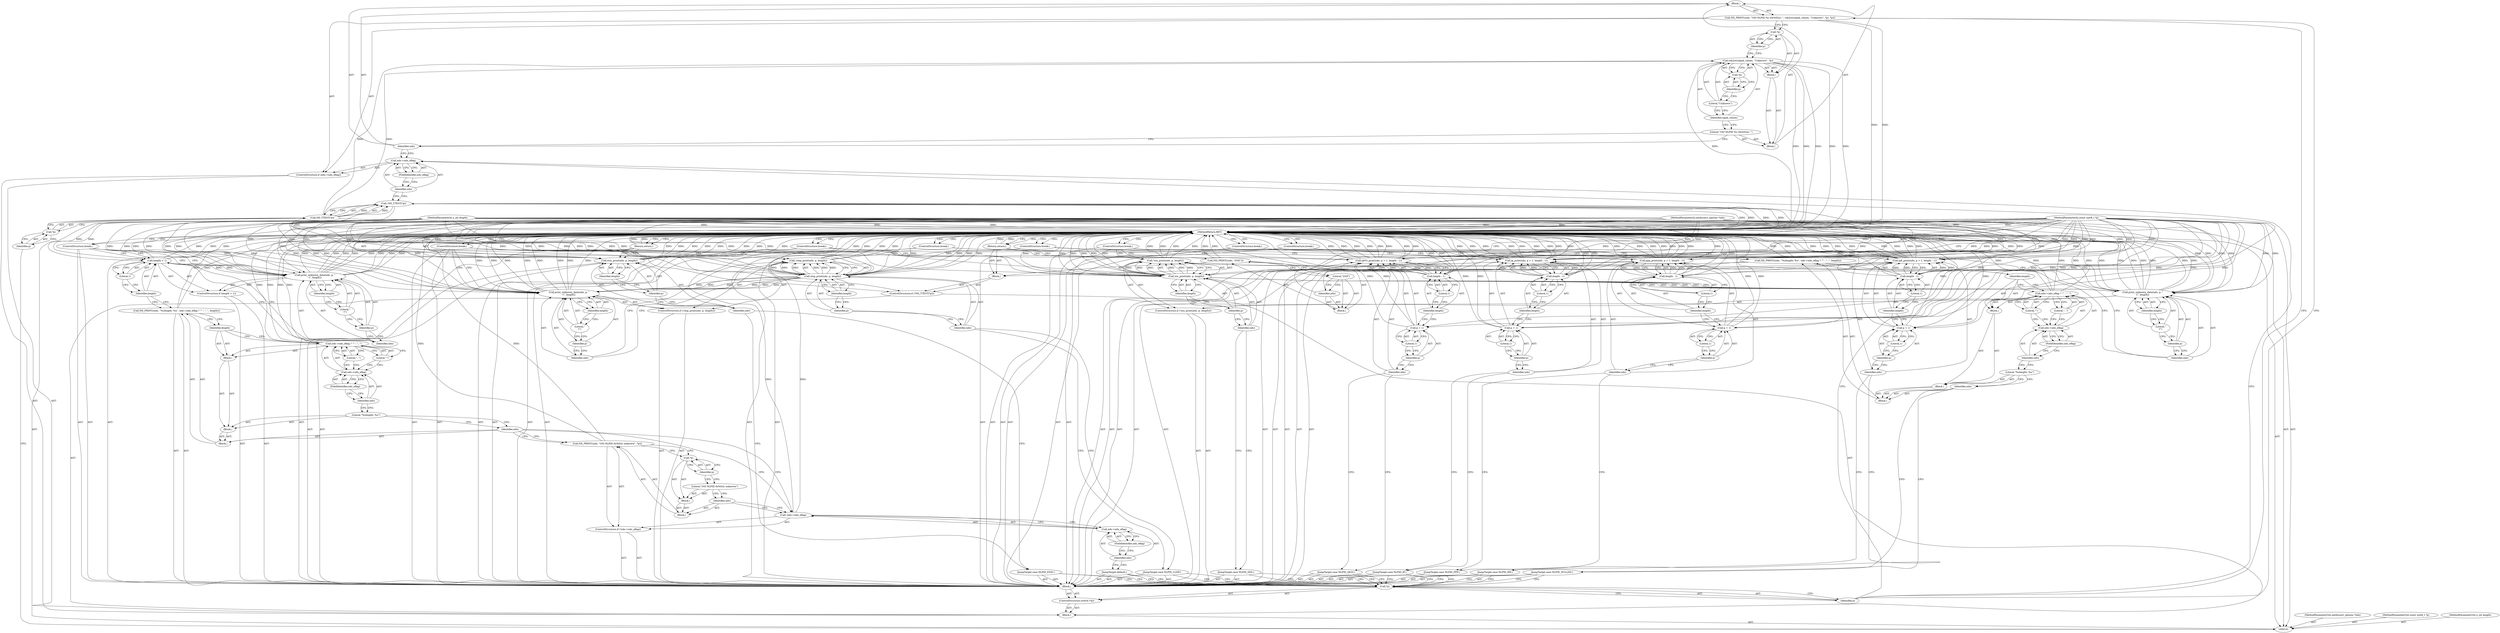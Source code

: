 digraph "0_tcpdump_1dcd10aceabbc03bf571ea32b892c522cbe923de_4" {
"1000122" [label="(Block,)"];
"1000123" [label="(Identifier,ndo)"];
"1000124" [label="(Block,)"];
"1000125" [label="(Literal,\"OSI NLPID %s (0x%02x): \")"];
"1000121" [label="(Call,ND_PRINT((ndo, \"OSI NLPID %s (0x%02x): \", tok2str(nlpid_values, \"Unknown\", *p), *p)))"];
"1000126" [label="(Block,)"];
"1000127" [label="(Call,tok2str(nlpid_values, \"Unknown\", *p))"];
"1000128" [label="(Identifier,nlpid_values)"];
"1000129" [label="(Literal,\"Unknown\")"];
"1000130" [label="(Call,*p)"];
"1000131" [label="(Identifier,p)"];
"1000132" [label="(Call,*p)"];
"1000133" [label="(Identifier,p)"];
"1000134" [label="(ControlStructure,switch (*p))"];
"1000136" [label="(Identifier,p)"];
"1000137" [label="(Block,)"];
"1000135" [label="(Call,*p)"];
"1000138" [label="(JumpTarget,case NLPID_CLNP:)"];
"1000142" [label="(Identifier,ndo)"];
"1000143" [label="(Identifier,p)"];
"1000144" [label="(Identifier,length)"];
"1000139" [label="(ControlStructure,if (!clnp_print(ndo, p, length)))"];
"1000140" [label="(Call,!clnp_print(ndo, p, length))"];
"1000141" [label="(Call,clnp_print(ndo, p, length))"];
"1000146" [label="(Identifier,ndo)"];
"1000147" [label="(Identifier,p)"];
"1000145" [label="(Call,print_unknown_data(ndo, p, \"\n\t\", length))"];
"1000148" [label="(Literal,\"\n\t\")"];
"1000149" [label="(Identifier,length)"];
"1000150" [label="(ControlStructure,break;)"];
"1000151" [label="(JumpTarget,case NLPID_ESIS:)"];
"1000261" [label="(MethodReturn,RET)"];
"1000102" [label="(MethodParameterIn,netdissect_options *ndo)"];
"1000367" [label="(MethodParameterOut,netdissect_options *ndo)"];
"1000103" [label="(MethodParameterIn,const uint8_t *p)"];
"1000368" [label="(MethodParameterOut,const uint8_t *p)"];
"1000104" [label="(MethodParameterIn,u_int length)"];
"1000369" [label="(MethodParameterOut,u_int length)"];
"1000153" [label="(Identifier,ndo)"];
"1000154" [label="(Identifier,p)"];
"1000152" [label="(Call,esis_print(ndo, p, length))"];
"1000155" [label="(Identifier,length)"];
"1000156" [label="(Return,return;)"];
"1000157" [label="(JumpTarget,case NLPID_ISIS:)"];
"1000161" [label="(Identifier,ndo)"];
"1000162" [label="(Identifier,p)"];
"1000163" [label="(Identifier,length)"];
"1000158" [label="(ControlStructure,if (!isis_print(ndo, p, length)))"];
"1000159" [label="(Call,!isis_print(ndo, p, length))"];
"1000160" [label="(Call,isis_print(ndo, p, length))"];
"1000165" [label="(Identifier,ndo)"];
"1000166" [label="(Identifier,p)"];
"1000164" [label="(Call,print_unknown_data(ndo, p, \"\n\t\", length))"];
"1000167" [label="(Literal,\"\n\t\")"];
"1000168" [label="(Identifier,length)"];
"1000169" [label="(ControlStructure,break;)"];
"1000170" [label="(JumpTarget,case NLPID_NULLNS:)"];
"1000172" [label="(Block,)"];
"1000173" [label="(Identifier,ndo)"];
"1000174" [label="(Block,)"];
"1000175" [label="(Literal,\"%slength: %u\")"];
"1000171" [label="(Call,ND_PRINT((ndo, \"%slength: %u\", ndo->ndo_eflag ? \"\" : \", \", length)))"];
"1000176" [label="(Block,)"];
"1000177" [label="(Call,ndo->ndo_eflag ? \"\" : \", \")"];
"1000178" [label="(Call,ndo->ndo_eflag)"];
"1000179" [label="(Identifier,ndo)"];
"1000180" [label="(FieldIdentifier,ndo_eflag)"];
"1000181" [label="(Literal,\"\")"];
"1000182" [label="(Literal,\", \")"];
"1000183" [label="(Identifier,length)"];
"1000105" [label="(Block,)"];
"1000184" [label="(ControlStructure,break;)"];
"1000185" [label="(JumpTarget,case NLPID_Q933:)"];
"1000187" [label="(Identifier,ndo)"];
"1000188" [label="(Call,p + 1)"];
"1000189" [label="(Identifier,p)"];
"1000186" [label="(Call,q933_print(ndo, p + 1, length - 1))"];
"1000190" [label="(Literal,1)"];
"1000191" [label="(Call,length - 1)"];
"1000192" [label="(Identifier,length)"];
"1000193" [label="(Literal,1)"];
"1000194" [label="(ControlStructure,break;)"];
"1000195" [label="(JumpTarget,case NLPID_IP:)"];
"1000197" [label="(Identifier,ndo)"];
"1000198" [label="(Call,p + 1)"];
"1000199" [label="(Identifier,p)"];
"1000196" [label="(Call,ip_print(ndo, p + 1, length - 1))"];
"1000200" [label="(Literal,1)"];
"1000201" [label="(Call,length - 1)"];
"1000202" [label="(Identifier,length)"];
"1000203" [label="(Literal,1)"];
"1000204" [label="(ControlStructure,break;)"];
"1000106" [label="(ControlStructure,if (!ND_TTEST(*p)))"];
"1000109" [label="(Call,*p)"];
"1000110" [label="(Identifier,p)"];
"1000111" [label="(Block,)"];
"1000107" [label="(Call,!ND_TTEST(*p))"];
"1000108" [label="(Call,ND_TTEST(*p))"];
"1000205" [label="(JumpTarget,case NLPID_IP6:)"];
"1000207" [label="(Identifier,ndo)"];
"1000208" [label="(Call,p + 1)"];
"1000209" [label="(Identifier,p)"];
"1000206" [label="(Call,ip6_print(ndo, p + 1, length - 1))"];
"1000210" [label="(Literal,1)"];
"1000211" [label="(Call,length - 1)"];
"1000212" [label="(Identifier,length)"];
"1000213" [label="(Literal,1)"];
"1000214" [label="(ControlStructure,break;)"];
"1000215" [label="(JumpTarget,case NLPID_PPP:)"];
"1000217" [label="(Identifier,ndo)"];
"1000218" [label="(Call,p + 1)"];
"1000219" [label="(Identifier,p)"];
"1000216" [label="(Call,ppp_print(ndo, p + 1, length - 1))"];
"1000220" [label="(Literal,1)"];
"1000221" [label="(Call,length - 1)"];
"1000222" [label="(Identifier,length)"];
"1000223" [label="(Literal,1)"];
"1000224" [label="(ControlStructure,break;)"];
"1000225" [label="(JumpTarget,default:)"];
"1000230" [label="(FieldIdentifier,ndo_eflag)"];
"1000226" [label="(ControlStructure,if (!ndo->ndo_eflag))"];
"1000227" [label="(Call,!ndo->ndo_eflag)"];
"1000228" [label="(Call,ndo->ndo_eflag)"];
"1000229" [label="(Identifier,ndo)"];
"1000113" [label="(Block,)"];
"1000114" [label="(Identifier,ndo)"];
"1000115" [label="(Literal,\"|OSI\")"];
"1000112" [label="(Call,ND_PRINT((ndo, \"|OSI\")))"];
"1000232" [label="(Block,)"];
"1000233" [label="(Identifier,ndo)"];
"1000234" [label="(Block,)"];
"1000235" [label="(Literal,\"OSI NLPID 0x%02x unknown\")"];
"1000231" [label="(Call,ND_PRINT((ndo, \"OSI NLPID 0x%02x unknown\", *p)))"];
"1000236" [label="(Call,*p)"];
"1000237" [label="(Identifier,p)"];
"1000239" [label="(Block,)"];
"1000240" [label="(Identifier,ndo)"];
"1000241" [label="(Block,)"];
"1000242" [label="(Literal,\"%slength: %u\")"];
"1000238" [label="(Call,ND_PRINT((ndo, \"%slength: %u\", ndo->ndo_eflag ? \"\" : \", \", length)))"];
"1000243" [label="(Block,)"];
"1000244" [label="(Call,ndo->ndo_eflag ? \"\" : \", \")"];
"1000245" [label="(Call,ndo->ndo_eflag)"];
"1000246" [label="(Identifier,ndo)"];
"1000247" [label="(FieldIdentifier,ndo_eflag)"];
"1000248" [label="(Literal,\"\")"];
"1000249" [label="(Literal,\", \")"];
"1000250" [label="(Identifier,length)"];
"1000254" [label="(Literal,1)"];
"1000251" [label="(ControlStructure,if (length > 1))"];
"1000252" [label="(Call,length > 1)"];
"1000253" [label="(Identifier,length)"];
"1000256" [label="(Identifier,ndo)"];
"1000257" [label="(Identifier,p)"];
"1000255" [label="(Call,print_unknown_data(ndo, p, \"\n\t\", length))"];
"1000258" [label="(Literal,\"\n\t\")"];
"1000259" [label="(Identifier,length)"];
"1000260" [label="(ControlStructure,break;)"];
"1000116" [label="(Return,return;)"];
"1000117" [label="(ControlStructure,if (ndo->ndo_eflag))"];
"1000120" [label="(FieldIdentifier,ndo_eflag)"];
"1000118" [label="(Call,ndo->ndo_eflag)"];
"1000119" [label="(Identifier,ndo)"];
"1000122" -> "1000121"  [label="AST: "];
"1000123" -> "1000122"  [label="AST: "];
"1000124" -> "1000122"  [label="AST: "];
"1000123" -> "1000122"  [label="AST: "];
"1000123" -> "1000118"  [label="CFG: "];
"1000125" -> "1000123"  [label="CFG: "];
"1000124" -> "1000122"  [label="AST: "];
"1000125" -> "1000124"  [label="AST: "];
"1000126" -> "1000124"  [label="AST: "];
"1000125" -> "1000124"  [label="AST: "];
"1000125" -> "1000123"  [label="CFG: "];
"1000128" -> "1000125"  [label="CFG: "];
"1000121" -> "1000117"  [label="AST: "];
"1000121" -> "1000132"  [label="CFG: "];
"1000122" -> "1000121"  [label="AST: "];
"1000136" -> "1000121"  [label="CFG: "];
"1000121" -> "1000261"  [label="DDG: "];
"1000126" -> "1000124"  [label="AST: "];
"1000127" -> "1000126"  [label="AST: "];
"1000132" -> "1000126"  [label="AST: "];
"1000127" -> "1000126"  [label="AST: "];
"1000127" -> "1000130"  [label="CFG: "];
"1000128" -> "1000127"  [label="AST: "];
"1000129" -> "1000127"  [label="AST: "];
"1000130" -> "1000127"  [label="AST: "];
"1000133" -> "1000127"  [label="CFG: "];
"1000127" -> "1000261"  [label="DDG: "];
"1000127" -> "1000261"  [label="DDG: "];
"1000127" -> "1000261"  [label="DDG: "];
"1000108" -> "1000127"  [label="DDG: "];
"1000128" -> "1000127"  [label="AST: "];
"1000128" -> "1000125"  [label="CFG: "];
"1000129" -> "1000128"  [label="CFG: "];
"1000129" -> "1000127"  [label="AST: "];
"1000129" -> "1000128"  [label="CFG: "];
"1000131" -> "1000129"  [label="CFG: "];
"1000130" -> "1000127"  [label="AST: "];
"1000130" -> "1000131"  [label="CFG: "];
"1000131" -> "1000130"  [label="AST: "];
"1000127" -> "1000130"  [label="CFG: "];
"1000131" -> "1000130"  [label="AST: "];
"1000131" -> "1000129"  [label="CFG: "];
"1000130" -> "1000131"  [label="CFG: "];
"1000132" -> "1000126"  [label="AST: "];
"1000132" -> "1000133"  [label="CFG: "];
"1000133" -> "1000132"  [label="AST: "];
"1000121" -> "1000132"  [label="CFG: "];
"1000133" -> "1000132"  [label="AST: "];
"1000133" -> "1000127"  [label="CFG: "];
"1000132" -> "1000133"  [label="CFG: "];
"1000134" -> "1000105"  [label="AST: "];
"1000135" -> "1000134"  [label="AST: "];
"1000137" -> "1000134"  [label="AST: "];
"1000136" -> "1000135"  [label="AST: "];
"1000136" -> "1000121"  [label="CFG: "];
"1000136" -> "1000118"  [label="CFG: "];
"1000135" -> "1000136"  [label="CFG: "];
"1000137" -> "1000134"  [label="AST: "];
"1000138" -> "1000137"  [label="AST: "];
"1000139" -> "1000137"  [label="AST: "];
"1000150" -> "1000137"  [label="AST: "];
"1000151" -> "1000137"  [label="AST: "];
"1000152" -> "1000137"  [label="AST: "];
"1000156" -> "1000137"  [label="AST: "];
"1000157" -> "1000137"  [label="AST: "];
"1000158" -> "1000137"  [label="AST: "];
"1000169" -> "1000137"  [label="AST: "];
"1000170" -> "1000137"  [label="AST: "];
"1000171" -> "1000137"  [label="AST: "];
"1000184" -> "1000137"  [label="AST: "];
"1000185" -> "1000137"  [label="AST: "];
"1000186" -> "1000137"  [label="AST: "];
"1000194" -> "1000137"  [label="AST: "];
"1000195" -> "1000137"  [label="AST: "];
"1000196" -> "1000137"  [label="AST: "];
"1000204" -> "1000137"  [label="AST: "];
"1000205" -> "1000137"  [label="AST: "];
"1000206" -> "1000137"  [label="AST: "];
"1000214" -> "1000137"  [label="AST: "];
"1000215" -> "1000137"  [label="AST: "];
"1000216" -> "1000137"  [label="AST: "];
"1000224" -> "1000137"  [label="AST: "];
"1000225" -> "1000137"  [label="AST: "];
"1000226" -> "1000137"  [label="AST: "];
"1000238" -> "1000137"  [label="AST: "];
"1000251" -> "1000137"  [label="AST: "];
"1000260" -> "1000137"  [label="AST: "];
"1000135" -> "1000134"  [label="AST: "];
"1000135" -> "1000136"  [label="CFG: "];
"1000136" -> "1000135"  [label="AST: "];
"1000138" -> "1000135"  [label="CFG: "];
"1000151" -> "1000135"  [label="CFG: "];
"1000157" -> "1000135"  [label="CFG: "];
"1000170" -> "1000135"  [label="CFG: "];
"1000185" -> "1000135"  [label="CFG: "];
"1000195" -> "1000135"  [label="CFG: "];
"1000205" -> "1000135"  [label="CFG: "];
"1000215" -> "1000135"  [label="CFG: "];
"1000225" -> "1000135"  [label="CFG: "];
"1000138" -> "1000137"  [label="AST: "];
"1000138" -> "1000135"  [label="CFG: "];
"1000142" -> "1000138"  [label="CFG: "];
"1000142" -> "1000141"  [label="AST: "];
"1000142" -> "1000138"  [label="CFG: "];
"1000143" -> "1000142"  [label="CFG: "];
"1000143" -> "1000141"  [label="AST: "];
"1000143" -> "1000142"  [label="CFG: "];
"1000144" -> "1000143"  [label="CFG: "];
"1000144" -> "1000141"  [label="AST: "];
"1000144" -> "1000143"  [label="CFG: "];
"1000141" -> "1000144"  [label="CFG: "];
"1000139" -> "1000137"  [label="AST: "];
"1000140" -> "1000139"  [label="AST: "];
"1000145" -> "1000139"  [label="AST: "];
"1000140" -> "1000139"  [label="AST: "];
"1000140" -> "1000141"  [label="CFG: "];
"1000141" -> "1000140"  [label="AST: "];
"1000146" -> "1000140"  [label="CFG: "];
"1000150" -> "1000140"  [label="CFG: "];
"1000140" -> "1000261"  [label="DDG: "];
"1000140" -> "1000261"  [label="DDG: "];
"1000141" -> "1000140"  [label="DDG: "];
"1000141" -> "1000140"  [label="DDG: "];
"1000141" -> "1000140"  [label="DDG: "];
"1000141" -> "1000140"  [label="AST: "];
"1000141" -> "1000144"  [label="CFG: "];
"1000142" -> "1000141"  [label="AST: "];
"1000143" -> "1000141"  [label="AST: "];
"1000144" -> "1000141"  [label="AST: "];
"1000140" -> "1000141"  [label="CFG: "];
"1000141" -> "1000261"  [label="DDG: "];
"1000141" -> "1000261"  [label="DDG: "];
"1000141" -> "1000261"  [label="DDG: "];
"1000141" -> "1000140"  [label="DDG: "];
"1000141" -> "1000140"  [label="DDG: "];
"1000141" -> "1000140"  [label="DDG: "];
"1000102" -> "1000141"  [label="DDG: "];
"1000103" -> "1000141"  [label="DDG: "];
"1000104" -> "1000141"  [label="DDG: "];
"1000141" -> "1000145"  [label="DDG: "];
"1000141" -> "1000145"  [label="DDG: "];
"1000141" -> "1000145"  [label="DDG: "];
"1000146" -> "1000145"  [label="AST: "];
"1000146" -> "1000140"  [label="CFG: "];
"1000147" -> "1000146"  [label="CFG: "];
"1000147" -> "1000145"  [label="AST: "];
"1000147" -> "1000146"  [label="CFG: "];
"1000148" -> "1000147"  [label="CFG: "];
"1000145" -> "1000139"  [label="AST: "];
"1000145" -> "1000149"  [label="CFG: "];
"1000146" -> "1000145"  [label="AST: "];
"1000147" -> "1000145"  [label="AST: "];
"1000148" -> "1000145"  [label="AST: "];
"1000149" -> "1000145"  [label="AST: "];
"1000150" -> "1000145"  [label="CFG: "];
"1000145" -> "1000261"  [label="DDG: "];
"1000145" -> "1000261"  [label="DDG: "];
"1000145" -> "1000261"  [label="DDG: "];
"1000145" -> "1000261"  [label="DDG: "];
"1000141" -> "1000145"  [label="DDG: "];
"1000141" -> "1000145"  [label="DDG: "];
"1000141" -> "1000145"  [label="DDG: "];
"1000102" -> "1000145"  [label="DDG: "];
"1000103" -> "1000145"  [label="DDG: "];
"1000104" -> "1000145"  [label="DDG: "];
"1000148" -> "1000145"  [label="AST: "];
"1000148" -> "1000147"  [label="CFG: "];
"1000149" -> "1000148"  [label="CFG: "];
"1000149" -> "1000145"  [label="AST: "];
"1000149" -> "1000148"  [label="CFG: "];
"1000145" -> "1000149"  [label="CFG: "];
"1000150" -> "1000137"  [label="AST: "];
"1000150" -> "1000145"  [label="CFG: "];
"1000150" -> "1000140"  [label="CFG: "];
"1000261" -> "1000150"  [label="CFG: "];
"1000151" -> "1000137"  [label="AST: "];
"1000151" -> "1000135"  [label="CFG: "];
"1000153" -> "1000151"  [label="CFG: "];
"1000261" -> "1000101"  [label="AST: "];
"1000261" -> "1000116"  [label="CFG: "];
"1000261" -> "1000156"  [label="CFG: "];
"1000261" -> "1000150"  [label="CFG: "];
"1000261" -> "1000169"  [label="CFG: "];
"1000261" -> "1000184"  [label="CFG: "];
"1000261" -> "1000194"  [label="CFG: "];
"1000261" -> "1000204"  [label="CFG: "];
"1000261" -> "1000214"  [label="CFG: "];
"1000261" -> "1000224"  [label="CFG: "];
"1000261" -> "1000260"  [label="CFG: "];
"1000116" -> "1000261"  [label="DDG: "];
"1000107" -> "1000261"  [label="DDG: "];
"1000107" -> "1000261"  [label="DDG: "];
"1000252" -> "1000261"  [label="DDG: "];
"1000252" -> "1000261"  [label="DDG: "];
"1000216" -> "1000261"  [label="DDG: "];
"1000216" -> "1000261"  [label="DDG: "];
"1000216" -> "1000261"  [label="DDG: "];
"1000216" -> "1000261"  [label="DDG: "];
"1000218" -> "1000261"  [label="DDG: "];
"1000231" -> "1000261"  [label="DDG: "];
"1000206" -> "1000261"  [label="DDG: "];
"1000206" -> "1000261"  [label="DDG: "];
"1000206" -> "1000261"  [label="DDG: "];
"1000206" -> "1000261"  [label="DDG: "];
"1000127" -> "1000261"  [label="DDG: "];
"1000127" -> "1000261"  [label="DDG: "];
"1000127" -> "1000261"  [label="DDG: "];
"1000108" -> "1000261"  [label="DDG: "];
"1000255" -> "1000261"  [label="DDG: "];
"1000255" -> "1000261"  [label="DDG: "];
"1000255" -> "1000261"  [label="DDG: "];
"1000255" -> "1000261"  [label="DDG: "];
"1000159" -> "1000261"  [label="DDG: "];
"1000159" -> "1000261"  [label="DDG: "];
"1000186" -> "1000261"  [label="DDG: "];
"1000186" -> "1000261"  [label="DDG: "];
"1000186" -> "1000261"  [label="DDG: "];
"1000186" -> "1000261"  [label="DDG: "];
"1000177" -> "1000261"  [label="DDG: "];
"1000177" -> "1000261"  [label="DDG: "];
"1000164" -> "1000261"  [label="DDG: "];
"1000164" -> "1000261"  [label="DDG: "];
"1000164" -> "1000261"  [label="DDG: "];
"1000164" -> "1000261"  [label="DDG: "];
"1000141" -> "1000261"  [label="DDG: "];
"1000141" -> "1000261"  [label="DDG: "];
"1000141" -> "1000261"  [label="DDG: "];
"1000196" -> "1000261"  [label="DDG: "];
"1000196" -> "1000261"  [label="DDG: "];
"1000196" -> "1000261"  [label="DDG: "];
"1000196" -> "1000261"  [label="DDG: "];
"1000227" -> "1000261"  [label="DDG: "];
"1000208" -> "1000261"  [label="DDG: "];
"1000104" -> "1000261"  [label="DDG: "];
"1000238" -> "1000261"  [label="DDG: "];
"1000188" -> "1000261"  [label="DDG: "];
"1000140" -> "1000261"  [label="DDG: "];
"1000140" -> "1000261"  [label="DDG: "];
"1000152" -> "1000261"  [label="DDG: "];
"1000152" -> "1000261"  [label="DDG: "];
"1000152" -> "1000261"  [label="DDG: "];
"1000152" -> "1000261"  [label="DDG: "];
"1000103" -> "1000261"  [label="DDG: "];
"1000121" -> "1000261"  [label="DDG: "];
"1000221" -> "1000261"  [label="DDG: "];
"1000145" -> "1000261"  [label="DDG: "];
"1000145" -> "1000261"  [label="DDG: "];
"1000145" -> "1000261"  [label="DDG: "];
"1000145" -> "1000261"  [label="DDG: "];
"1000102" -> "1000261"  [label="DDG: "];
"1000112" -> "1000261"  [label="DDG: "];
"1000211" -> "1000261"  [label="DDG: "];
"1000198" -> "1000261"  [label="DDG: "];
"1000171" -> "1000261"  [label="DDG: "];
"1000244" -> "1000261"  [label="DDG: "];
"1000244" -> "1000261"  [label="DDG: "];
"1000160" -> "1000261"  [label="DDG: "];
"1000160" -> "1000261"  [label="DDG: "];
"1000160" -> "1000261"  [label="DDG: "];
"1000191" -> "1000261"  [label="DDG: "];
"1000201" -> "1000261"  [label="DDG: "];
"1000156" -> "1000261"  [label="DDG: "];
"1000102" -> "1000101"  [label="AST: "];
"1000102" -> "1000261"  [label="DDG: "];
"1000102" -> "1000141"  [label="DDG: "];
"1000102" -> "1000145"  [label="DDG: "];
"1000102" -> "1000152"  [label="DDG: "];
"1000102" -> "1000160"  [label="DDG: "];
"1000102" -> "1000164"  [label="DDG: "];
"1000102" -> "1000186"  [label="DDG: "];
"1000102" -> "1000196"  [label="DDG: "];
"1000102" -> "1000206"  [label="DDG: "];
"1000102" -> "1000216"  [label="DDG: "];
"1000102" -> "1000255"  [label="DDG: "];
"1000367" -> "1000101"  [label="AST: "];
"1000103" -> "1000101"  [label="AST: "];
"1000103" -> "1000261"  [label="DDG: "];
"1000103" -> "1000141"  [label="DDG: "];
"1000103" -> "1000145"  [label="DDG: "];
"1000103" -> "1000152"  [label="DDG: "];
"1000103" -> "1000160"  [label="DDG: "];
"1000103" -> "1000164"  [label="DDG: "];
"1000103" -> "1000186"  [label="DDG: "];
"1000103" -> "1000188"  [label="DDG: "];
"1000103" -> "1000196"  [label="DDG: "];
"1000103" -> "1000198"  [label="DDG: "];
"1000103" -> "1000206"  [label="DDG: "];
"1000103" -> "1000208"  [label="DDG: "];
"1000103" -> "1000216"  [label="DDG: "];
"1000103" -> "1000218"  [label="DDG: "];
"1000103" -> "1000255"  [label="DDG: "];
"1000368" -> "1000101"  [label="AST: "];
"1000104" -> "1000101"  [label="AST: "];
"1000104" -> "1000261"  [label="DDG: "];
"1000104" -> "1000141"  [label="DDG: "];
"1000104" -> "1000145"  [label="DDG: "];
"1000104" -> "1000152"  [label="DDG: "];
"1000104" -> "1000160"  [label="DDG: "];
"1000104" -> "1000164"  [label="DDG: "];
"1000104" -> "1000191"  [label="DDG: "];
"1000104" -> "1000201"  [label="DDG: "];
"1000104" -> "1000211"  [label="DDG: "];
"1000104" -> "1000221"  [label="DDG: "];
"1000104" -> "1000252"  [label="DDG: "];
"1000104" -> "1000255"  [label="DDG: "];
"1000369" -> "1000101"  [label="AST: "];
"1000153" -> "1000152"  [label="AST: "];
"1000153" -> "1000151"  [label="CFG: "];
"1000154" -> "1000153"  [label="CFG: "];
"1000154" -> "1000152"  [label="AST: "];
"1000154" -> "1000153"  [label="CFG: "];
"1000155" -> "1000154"  [label="CFG: "];
"1000152" -> "1000137"  [label="AST: "];
"1000152" -> "1000155"  [label="CFG: "];
"1000153" -> "1000152"  [label="AST: "];
"1000154" -> "1000152"  [label="AST: "];
"1000155" -> "1000152"  [label="AST: "];
"1000156" -> "1000152"  [label="CFG: "];
"1000152" -> "1000261"  [label="DDG: "];
"1000152" -> "1000261"  [label="DDG: "];
"1000152" -> "1000261"  [label="DDG: "];
"1000152" -> "1000261"  [label="DDG: "];
"1000102" -> "1000152"  [label="DDG: "];
"1000103" -> "1000152"  [label="DDG: "];
"1000104" -> "1000152"  [label="DDG: "];
"1000155" -> "1000152"  [label="AST: "];
"1000155" -> "1000154"  [label="CFG: "];
"1000152" -> "1000155"  [label="CFG: "];
"1000156" -> "1000137"  [label="AST: "];
"1000156" -> "1000152"  [label="CFG: "];
"1000261" -> "1000156"  [label="CFG: "];
"1000156" -> "1000261"  [label="DDG: "];
"1000157" -> "1000137"  [label="AST: "];
"1000157" -> "1000135"  [label="CFG: "];
"1000161" -> "1000157"  [label="CFG: "];
"1000161" -> "1000160"  [label="AST: "];
"1000161" -> "1000157"  [label="CFG: "];
"1000162" -> "1000161"  [label="CFG: "];
"1000162" -> "1000160"  [label="AST: "];
"1000162" -> "1000161"  [label="CFG: "];
"1000163" -> "1000162"  [label="CFG: "];
"1000163" -> "1000160"  [label="AST: "];
"1000163" -> "1000162"  [label="CFG: "];
"1000160" -> "1000163"  [label="CFG: "];
"1000158" -> "1000137"  [label="AST: "];
"1000159" -> "1000158"  [label="AST: "];
"1000164" -> "1000158"  [label="AST: "];
"1000159" -> "1000158"  [label="AST: "];
"1000159" -> "1000160"  [label="CFG: "];
"1000160" -> "1000159"  [label="AST: "];
"1000165" -> "1000159"  [label="CFG: "];
"1000169" -> "1000159"  [label="CFG: "];
"1000159" -> "1000261"  [label="DDG: "];
"1000159" -> "1000261"  [label="DDG: "];
"1000160" -> "1000159"  [label="DDG: "];
"1000160" -> "1000159"  [label="DDG: "];
"1000160" -> "1000159"  [label="DDG: "];
"1000160" -> "1000159"  [label="AST: "];
"1000160" -> "1000163"  [label="CFG: "];
"1000161" -> "1000160"  [label="AST: "];
"1000162" -> "1000160"  [label="AST: "];
"1000163" -> "1000160"  [label="AST: "];
"1000159" -> "1000160"  [label="CFG: "];
"1000160" -> "1000261"  [label="DDG: "];
"1000160" -> "1000261"  [label="DDG: "];
"1000160" -> "1000261"  [label="DDG: "];
"1000160" -> "1000159"  [label="DDG: "];
"1000160" -> "1000159"  [label="DDG: "];
"1000160" -> "1000159"  [label="DDG: "];
"1000102" -> "1000160"  [label="DDG: "];
"1000103" -> "1000160"  [label="DDG: "];
"1000104" -> "1000160"  [label="DDG: "];
"1000160" -> "1000164"  [label="DDG: "];
"1000160" -> "1000164"  [label="DDG: "];
"1000160" -> "1000164"  [label="DDG: "];
"1000165" -> "1000164"  [label="AST: "];
"1000165" -> "1000159"  [label="CFG: "];
"1000166" -> "1000165"  [label="CFG: "];
"1000166" -> "1000164"  [label="AST: "];
"1000166" -> "1000165"  [label="CFG: "];
"1000167" -> "1000166"  [label="CFG: "];
"1000164" -> "1000158"  [label="AST: "];
"1000164" -> "1000168"  [label="CFG: "];
"1000165" -> "1000164"  [label="AST: "];
"1000166" -> "1000164"  [label="AST: "];
"1000167" -> "1000164"  [label="AST: "];
"1000168" -> "1000164"  [label="AST: "];
"1000169" -> "1000164"  [label="CFG: "];
"1000164" -> "1000261"  [label="DDG: "];
"1000164" -> "1000261"  [label="DDG: "];
"1000164" -> "1000261"  [label="DDG: "];
"1000164" -> "1000261"  [label="DDG: "];
"1000160" -> "1000164"  [label="DDG: "];
"1000160" -> "1000164"  [label="DDG: "];
"1000160" -> "1000164"  [label="DDG: "];
"1000102" -> "1000164"  [label="DDG: "];
"1000103" -> "1000164"  [label="DDG: "];
"1000104" -> "1000164"  [label="DDG: "];
"1000167" -> "1000164"  [label="AST: "];
"1000167" -> "1000166"  [label="CFG: "];
"1000168" -> "1000167"  [label="CFG: "];
"1000168" -> "1000164"  [label="AST: "];
"1000168" -> "1000167"  [label="CFG: "];
"1000164" -> "1000168"  [label="CFG: "];
"1000169" -> "1000137"  [label="AST: "];
"1000169" -> "1000164"  [label="CFG: "];
"1000169" -> "1000159"  [label="CFG: "];
"1000261" -> "1000169"  [label="CFG: "];
"1000170" -> "1000137"  [label="AST: "];
"1000170" -> "1000135"  [label="CFG: "];
"1000173" -> "1000170"  [label="CFG: "];
"1000172" -> "1000171"  [label="AST: "];
"1000173" -> "1000172"  [label="AST: "];
"1000174" -> "1000172"  [label="AST: "];
"1000173" -> "1000172"  [label="AST: "];
"1000173" -> "1000170"  [label="CFG: "];
"1000175" -> "1000173"  [label="CFG: "];
"1000174" -> "1000172"  [label="AST: "];
"1000175" -> "1000174"  [label="AST: "];
"1000176" -> "1000174"  [label="AST: "];
"1000175" -> "1000174"  [label="AST: "];
"1000175" -> "1000173"  [label="CFG: "];
"1000179" -> "1000175"  [label="CFG: "];
"1000171" -> "1000137"  [label="AST: "];
"1000171" -> "1000183"  [label="CFG: "];
"1000172" -> "1000171"  [label="AST: "];
"1000184" -> "1000171"  [label="CFG: "];
"1000171" -> "1000261"  [label="DDG: "];
"1000176" -> "1000174"  [label="AST: "];
"1000177" -> "1000176"  [label="AST: "];
"1000183" -> "1000176"  [label="AST: "];
"1000177" -> "1000176"  [label="AST: "];
"1000177" -> "1000181"  [label="CFG: "];
"1000177" -> "1000182"  [label="CFG: "];
"1000178" -> "1000177"  [label="AST: "];
"1000181" -> "1000177"  [label="AST: "];
"1000182" -> "1000177"  [label="AST: "];
"1000183" -> "1000177"  [label="CFG: "];
"1000177" -> "1000261"  [label="DDG: "];
"1000177" -> "1000261"  [label="DDG: "];
"1000178" -> "1000177"  [label="AST: "];
"1000178" -> "1000180"  [label="CFG: "];
"1000179" -> "1000178"  [label="AST: "];
"1000180" -> "1000178"  [label="AST: "];
"1000181" -> "1000178"  [label="CFG: "];
"1000182" -> "1000178"  [label="CFG: "];
"1000179" -> "1000178"  [label="AST: "];
"1000179" -> "1000175"  [label="CFG: "];
"1000180" -> "1000179"  [label="CFG: "];
"1000180" -> "1000178"  [label="AST: "];
"1000180" -> "1000179"  [label="CFG: "];
"1000178" -> "1000180"  [label="CFG: "];
"1000181" -> "1000177"  [label="AST: "];
"1000181" -> "1000178"  [label="CFG: "];
"1000177" -> "1000181"  [label="CFG: "];
"1000182" -> "1000177"  [label="AST: "];
"1000182" -> "1000178"  [label="CFG: "];
"1000177" -> "1000182"  [label="CFG: "];
"1000183" -> "1000176"  [label="AST: "];
"1000183" -> "1000177"  [label="CFG: "];
"1000171" -> "1000183"  [label="CFG: "];
"1000105" -> "1000101"  [label="AST: "];
"1000106" -> "1000105"  [label="AST: "];
"1000117" -> "1000105"  [label="AST: "];
"1000134" -> "1000105"  [label="AST: "];
"1000184" -> "1000137"  [label="AST: "];
"1000184" -> "1000171"  [label="CFG: "];
"1000261" -> "1000184"  [label="CFG: "];
"1000185" -> "1000137"  [label="AST: "];
"1000185" -> "1000135"  [label="CFG: "];
"1000187" -> "1000185"  [label="CFG: "];
"1000187" -> "1000186"  [label="AST: "];
"1000187" -> "1000185"  [label="CFG: "];
"1000189" -> "1000187"  [label="CFG: "];
"1000188" -> "1000186"  [label="AST: "];
"1000188" -> "1000190"  [label="CFG: "];
"1000189" -> "1000188"  [label="AST: "];
"1000190" -> "1000188"  [label="AST: "];
"1000192" -> "1000188"  [label="CFG: "];
"1000188" -> "1000261"  [label="DDG: "];
"1000103" -> "1000188"  [label="DDG: "];
"1000189" -> "1000188"  [label="AST: "];
"1000189" -> "1000187"  [label="CFG: "];
"1000190" -> "1000189"  [label="CFG: "];
"1000186" -> "1000137"  [label="AST: "];
"1000186" -> "1000191"  [label="CFG: "];
"1000187" -> "1000186"  [label="AST: "];
"1000188" -> "1000186"  [label="AST: "];
"1000191" -> "1000186"  [label="AST: "];
"1000194" -> "1000186"  [label="CFG: "];
"1000186" -> "1000261"  [label="DDG: "];
"1000186" -> "1000261"  [label="DDG: "];
"1000186" -> "1000261"  [label="DDG: "];
"1000186" -> "1000261"  [label="DDG: "];
"1000102" -> "1000186"  [label="DDG: "];
"1000103" -> "1000186"  [label="DDG: "];
"1000191" -> "1000186"  [label="DDG: "];
"1000191" -> "1000186"  [label="DDG: "];
"1000190" -> "1000188"  [label="AST: "];
"1000190" -> "1000189"  [label="CFG: "];
"1000188" -> "1000190"  [label="CFG: "];
"1000191" -> "1000186"  [label="AST: "];
"1000191" -> "1000193"  [label="CFG: "];
"1000192" -> "1000191"  [label="AST: "];
"1000193" -> "1000191"  [label="AST: "];
"1000186" -> "1000191"  [label="CFG: "];
"1000191" -> "1000261"  [label="DDG: "];
"1000191" -> "1000186"  [label="DDG: "];
"1000191" -> "1000186"  [label="DDG: "];
"1000104" -> "1000191"  [label="DDG: "];
"1000192" -> "1000191"  [label="AST: "];
"1000192" -> "1000188"  [label="CFG: "];
"1000193" -> "1000192"  [label="CFG: "];
"1000193" -> "1000191"  [label="AST: "];
"1000193" -> "1000192"  [label="CFG: "];
"1000191" -> "1000193"  [label="CFG: "];
"1000194" -> "1000137"  [label="AST: "];
"1000194" -> "1000186"  [label="CFG: "];
"1000261" -> "1000194"  [label="CFG: "];
"1000195" -> "1000137"  [label="AST: "];
"1000195" -> "1000135"  [label="CFG: "];
"1000197" -> "1000195"  [label="CFG: "];
"1000197" -> "1000196"  [label="AST: "];
"1000197" -> "1000195"  [label="CFG: "];
"1000199" -> "1000197"  [label="CFG: "];
"1000198" -> "1000196"  [label="AST: "];
"1000198" -> "1000200"  [label="CFG: "];
"1000199" -> "1000198"  [label="AST: "];
"1000200" -> "1000198"  [label="AST: "];
"1000202" -> "1000198"  [label="CFG: "];
"1000198" -> "1000261"  [label="DDG: "];
"1000103" -> "1000198"  [label="DDG: "];
"1000199" -> "1000198"  [label="AST: "];
"1000199" -> "1000197"  [label="CFG: "];
"1000200" -> "1000199"  [label="CFG: "];
"1000196" -> "1000137"  [label="AST: "];
"1000196" -> "1000201"  [label="CFG: "];
"1000197" -> "1000196"  [label="AST: "];
"1000198" -> "1000196"  [label="AST: "];
"1000201" -> "1000196"  [label="AST: "];
"1000204" -> "1000196"  [label="CFG: "];
"1000196" -> "1000261"  [label="DDG: "];
"1000196" -> "1000261"  [label="DDG: "];
"1000196" -> "1000261"  [label="DDG: "];
"1000196" -> "1000261"  [label="DDG: "];
"1000102" -> "1000196"  [label="DDG: "];
"1000103" -> "1000196"  [label="DDG: "];
"1000201" -> "1000196"  [label="DDG: "];
"1000201" -> "1000196"  [label="DDG: "];
"1000200" -> "1000198"  [label="AST: "];
"1000200" -> "1000199"  [label="CFG: "];
"1000198" -> "1000200"  [label="CFG: "];
"1000201" -> "1000196"  [label="AST: "];
"1000201" -> "1000203"  [label="CFG: "];
"1000202" -> "1000201"  [label="AST: "];
"1000203" -> "1000201"  [label="AST: "];
"1000196" -> "1000201"  [label="CFG: "];
"1000201" -> "1000261"  [label="DDG: "];
"1000201" -> "1000196"  [label="DDG: "];
"1000201" -> "1000196"  [label="DDG: "];
"1000104" -> "1000201"  [label="DDG: "];
"1000202" -> "1000201"  [label="AST: "];
"1000202" -> "1000198"  [label="CFG: "];
"1000203" -> "1000202"  [label="CFG: "];
"1000203" -> "1000201"  [label="AST: "];
"1000203" -> "1000202"  [label="CFG: "];
"1000201" -> "1000203"  [label="CFG: "];
"1000204" -> "1000137"  [label="AST: "];
"1000204" -> "1000196"  [label="CFG: "];
"1000261" -> "1000204"  [label="CFG: "];
"1000106" -> "1000105"  [label="AST: "];
"1000107" -> "1000106"  [label="AST: "];
"1000111" -> "1000106"  [label="AST: "];
"1000109" -> "1000108"  [label="AST: "];
"1000109" -> "1000110"  [label="CFG: "];
"1000110" -> "1000109"  [label="AST: "];
"1000108" -> "1000109"  [label="CFG: "];
"1000110" -> "1000109"  [label="AST: "];
"1000110" -> "1000101"  [label="CFG: "];
"1000109" -> "1000110"  [label="CFG: "];
"1000111" -> "1000106"  [label="AST: "];
"1000112" -> "1000111"  [label="AST: "];
"1000116" -> "1000111"  [label="AST: "];
"1000107" -> "1000106"  [label="AST: "];
"1000107" -> "1000108"  [label="CFG: "];
"1000108" -> "1000107"  [label="AST: "];
"1000114" -> "1000107"  [label="CFG: "];
"1000119" -> "1000107"  [label="CFG: "];
"1000107" -> "1000261"  [label="DDG: "];
"1000107" -> "1000261"  [label="DDG: "];
"1000108" -> "1000107"  [label="DDG: "];
"1000108" -> "1000107"  [label="AST: "];
"1000108" -> "1000109"  [label="CFG: "];
"1000109" -> "1000108"  [label="AST: "];
"1000107" -> "1000108"  [label="CFG: "];
"1000108" -> "1000261"  [label="DDG: "];
"1000108" -> "1000107"  [label="DDG: "];
"1000108" -> "1000127"  [label="DDG: "];
"1000205" -> "1000137"  [label="AST: "];
"1000205" -> "1000135"  [label="CFG: "];
"1000207" -> "1000205"  [label="CFG: "];
"1000207" -> "1000206"  [label="AST: "];
"1000207" -> "1000205"  [label="CFG: "];
"1000209" -> "1000207"  [label="CFG: "];
"1000208" -> "1000206"  [label="AST: "];
"1000208" -> "1000210"  [label="CFG: "];
"1000209" -> "1000208"  [label="AST: "];
"1000210" -> "1000208"  [label="AST: "];
"1000212" -> "1000208"  [label="CFG: "];
"1000208" -> "1000261"  [label="DDG: "];
"1000103" -> "1000208"  [label="DDG: "];
"1000209" -> "1000208"  [label="AST: "];
"1000209" -> "1000207"  [label="CFG: "];
"1000210" -> "1000209"  [label="CFG: "];
"1000206" -> "1000137"  [label="AST: "];
"1000206" -> "1000211"  [label="CFG: "];
"1000207" -> "1000206"  [label="AST: "];
"1000208" -> "1000206"  [label="AST: "];
"1000211" -> "1000206"  [label="AST: "];
"1000214" -> "1000206"  [label="CFG: "];
"1000206" -> "1000261"  [label="DDG: "];
"1000206" -> "1000261"  [label="DDG: "];
"1000206" -> "1000261"  [label="DDG: "];
"1000206" -> "1000261"  [label="DDG: "];
"1000102" -> "1000206"  [label="DDG: "];
"1000103" -> "1000206"  [label="DDG: "];
"1000211" -> "1000206"  [label="DDG: "];
"1000211" -> "1000206"  [label="DDG: "];
"1000210" -> "1000208"  [label="AST: "];
"1000210" -> "1000209"  [label="CFG: "];
"1000208" -> "1000210"  [label="CFG: "];
"1000211" -> "1000206"  [label="AST: "];
"1000211" -> "1000213"  [label="CFG: "];
"1000212" -> "1000211"  [label="AST: "];
"1000213" -> "1000211"  [label="AST: "];
"1000206" -> "1000211"  [label="CFG: "];
"1000211" -> "1000261"  [label="DDG: "];
"1000211" -> "1000206"  [label="DDG: "];
"1000211" -> "1000206"  [label="DDG: "];
"1000104" -> "1000211"  [label="DDG: "];
"1000212" -> "1000211"  [label="AST: "];
"1000212" -> "1000208"  [label="CFG: "];
"1000213" -> "1000212"  [label="CFG: "];
"1000213" -> "1000211"  [label="AST: "];
"1000213" -> "1000212"  [label="CFG: "];
"1000211" -> "1000213"  [label="CFG: "];
"1000214" -> "1000137"  [label="AST: "];
"1000214" -> "1000206"  [label="CFG: "];
"1000261" -> "1000214"  [label="CFG: "];
"1000215" -> "1000137"  [label="AST: "];
"1000215" -> "1000135"  [label="CFG: "];
"1000217" -> "1000215"  [label="CFG: "];
"1000217" -> "1000216"  [label="AST: "];
"1000217" -> "1000215"  [label="CFG: "];
"1000219" -> "1000217"  [label="CFG: "];
"1000218" -> "1000216"  [label="AST: "];
"1000218" -> "1000220"  [label="CFG: "];
"1000219" -> "1000218"  [label="AST: "];
"1000220" -> "1000218"  [label="AST: "];
"1000222" -> "1000218"  [label="CFG: "];
"1000218" -> "1000261"  [label="DDG: "];
"1000103" -> "1000218"  [label="DDG: "];
"1000219" -> "1000218"  [label="AST: "];
"1000219" -> "1000217"  [label="CFG: "];
"1000220" -> "1000219"  [label="CFG: "];
"1000216" -> "1000137"  [label="AST: "];
"1000216" -> "1000221"  [label="CFG: "];
"1000217" -> "1000216"  [label="AST: "];
"1000218" -> "1000216"  [label="AST: "];
"1000221" -> "1000216"  [label="AST: "];
"1000224" -> "1000216"  [label="CFG: "];
"1000216" -> "1000261"  [label="DDG: "];
"1000216" -> "1000261"  [label="DDG: "];
"1000216" -> "1000261"  [label="DDG: "];
"1000216" -> "1000261"  [label="DDG: "];
"1000102" -> "1000216"  [label="DDG: "];
"1000103" -> "1000216"  [label="DDG: "];
"1000221" -> "1000216"  [label="DDG: "];
"1000221" -> "1000216"  [label="DDG: "];
"1000220" -> "1000218"  [label="AST: "];
"1000220" -> "1000219"  [label="CFG: "];
"1000218" -> "1000220"  [label="CFG: "];
"1000221" -> "1000216"  [label="AST: "];
"1000221" -> "1000223"  [label="CFG: "];
"1000222" -> "1000221"  [label="AST: "];
"1000223" -> "1000221"  [label="AST: "];
"1000216" -> "1000221"  [label="CFG: "];
"1000221" -> "1000261"  [label="DDG: "];
"1000221" -> "1000216"  [label="DDG: "];
"1000221" -> "1000216"  [label="DDG: "];
"1000104" -> "1000221"  [label="DDG: "];
"1000222" -> "1000221"  [label="AST: "];
"1000222" -> "1000218"  [label="CFG: "];
"1000223" -> "1000222"  [label="CFG: "];
"1000223" -> "1000221"  [label="AST: "];
"1000223" -> "1000222"  [label="CFG: "];
"1000221" -> "1000223"  [label="CFG: "];
"1000224" -> "1000137"  [label="AST: "];
"1000224" -> "1000216"  [label="CFG: "];
"1000261" -> "1000224"  [label="CFG: "];
"1000225" -> "1000137"  [label="AST: "];
"1000225" -> "1000135"  [label="CFG: "];
"1000229" -> "1000225"  [label="CFG: "];
"1000230" -> "1000228"  [label="AST: "];
"1000230" -> "1000229"  [label="CFG: "];
"1000228" -> "1000230"  [label="CFG: "];
"1000226" -> "1000137"  [label="AST: "];
"1000227" -> "1000226"  [label="AST: "];
"1000231" -> "1000226"  [label="AST: "];
"1000227" -> "1000226"  [label="AST: "];
"1000227" -> "1000228"  [label="CFG: "];
"1000228" -> "1000227"  [label="AST: "];
"1000233" -> "1000227"  [label="CFG: "];
"1000240" -> "1000227"  [label="CFG: "];
"1000227" -> "1000261"  [label="DDG: "];
"1000228" -> "1000227"  [label="AST: "];
"1000228" -> "1000230"  [label="CFG: "];
"1000229" -> "1000228"  [label="AST: "];
"1000230" -> "1000228"  [label="AST: "];
"1000227" -> "1000228"  [label="CFG: "];
"1000229" -> "1000228"  [label="AST: "];
"1000229" -> "1000225"  [label="CFG: "];
"1000230" -> "1000229"  [label="CFG: "];
"1000113" -> "1000112"  [label="AST: "];
"1000114" -> "1000113"  [label="AST: "];
"1000115" -> "1000113"  [label="AST: "];
"1000114" -> "1000113"  [label="AST: "];
"1000114" -> "1000107"  [label="CFG: "];
"1000115" -> "1000114"  [label="CFG: "];
"1000115" -> "1000113"  [label="AST: "];
"1000115" -> "1000114"  [label="CFG: "];
"1000112" -> "1000115"  [label="CFG: "];
"1000112" -> "1000111"  [label="AST: "];
"1000112" -> "1000115"  [label="CFG: "];
"1000113" -> "1000112"  [label="AST: "];
"1000116" -> "1000112"  [label="CFG: "];
"1000112" -> "1000261"  [label="DDG: "];
"1000232" -> "1000231"  [label="AST: "];
"1000233" -> "1000232"  [label="AST: "];
"1000234" -> "1000232"  [label="AST: "];
"1000233" -> "1000232"  [label="AST: "];
"1000233" -> "1000227"  [label="CFG: "];
"1000235" -> "1000233"  [label="CFG: "];
"1000234" -> "1000232"  [label="AST: "];
"1000235" -> "1000234"  [label="AST: "];
"1000236" -> "1000234"  [label="AST: "];
"1000235" -> "1000234"  [label="AST: "];
"1000235" -> "1000233"  [label="CFG: "];
"1000237" -> "1000235"  [label="CFG: "];
"1000231" -> "1000226"  [label="AST: "];
"1000231" -> "1000236"  [label="CFG: "];
"1000232" -> "1000231"  [label="AST: "];
"1000240" -> "1000231"  [label="CFG: "];
"1000231" -> "1000261"  [label="DDG: "];
"1000236" -> "1000234"  [label="AST: "];
"1000236" -> "1000237"  [label="CFG: "];
"1000237" -> "1000236"  [label="AST: "];
"1000231" -> "1000236"  [label="CFG: "];
"1000237" -> "1000236"  [label="AST: "];
"1000237" -> "1000235"  [label="CFG: "];
"1000236" -> "1000237"  [label="CFG: "];
"1000239" -> "1000238"  [label="AST: "];
"1000240" -> "1000239"  [label="AST: "];
"1000241" -> "1000239"  [label="AST: "];
"1000240" -> "1000239"  [label="AST: "];
"1000240" -> "1000231"  [label="CFG: "];
"1000240" -> "1000227"  [label="CFG: "];
"1000242" -> "1000240"  [label="CFG: "];
"1000241" -> "1000239"  [label="AST: "];
"1000242" -> "1000241"  [label="AST: "];
"1000243" -> "1000241"  [label="AST: "];
"1000242" -> "1000241"  [label="AST: "];
"1000242" -> "1000240"  [label="CFG: "];
"1000246" -> "1000242"  [label="CFG: "];
"1000238" -> "1000137"  [label="AST: "];
"1000238" -> "1000250"  [label="CFG: "];
"1000239" -> "1000238"  [label="AST: "];
"1000253" -> "1000238"  [label="CFG: "];
"1000238" -> "1000261"  [label="DDG: "];
"1000243" -> "1000241"  [label="AST: "];
"1000244" -> "1000243"  [label="AST: "];
"1000250" -> "1000243"  [label="AST: "];
"1000244" -> "1000243"  [label="AST: "];
"1000244" -> "1000248"  [label="CFG: "];
"1000244" -> "1000249"  [label="CFG: "];
"1000245" -> "1000244"  [label="AST: "];
"1000248" -> "1000244"  [label="AST: "];
"1000249" -> "1000244"  [label="AST: "];
"1000250" -> "1000244"  [label="CFG: "];
"1000244" -> "1000261"  [label="DDG: "];
"1000244" -> "1000261"  [label="DDG: "];
"1000245" -> "1000244"  [label="AST: "];
"1000245" -> "1000247"  [label="CFG: "];
"1000246" -> "1000245"  [label="AST: "];
"1000247" -> "1000245"  [label="AST: "];
"1000248" -> "1000245"  [label="CFG: "];
"1000249" -> "1000245"  [label="CFG: "];
"1000246" -> "1000245"  [label="AST: "];
"1000246" -> "1000242"  [label="CFG: "];
"1000247" -> "1000246"  [label="CFG: "];
"1000247" -> "1000245"  [label="AST: "];
"1000247" -> "1000246"  [label="CFG: "];
"1000245" -> "1000247"  [label="CFG: "];
"1000248" -> "1000244"  [label="AST: "];
"1000248" -> "1000245"  [label="CFG: "];
"1000244" -> "1000248"  [label="CFG: "];
"1000249" -> "1000244"  [label="AST: "];
"1000249" -> "1000245"  [label="CFG: "];
"1000244" -> "1000249"  [label="CFG: "];
"1000250" -> "1000243"  [label="AST: "];
"1000250" -> "1000244"  [label="CFG: "];
"1000238" -> "1000250"  [label="CFG: "];
"1000254" -> "1000252"  [label="AST: "];
"1000254" -> "1000253"  [label="CFG: "];
"1000252" -> "1000254"  [label="CFG: "];
"1000251" -> "1000137"  [label="AST: "];
"1000252" -> "1000251"  [label="AST: "];
"1000255" -> "1000251"  [label="AST: "];
"1000252" -> "1000251"  [label="AST: "];
"1000252" -> "1000254"  [label="CFG: "];
"1000253" -> "1000252"  [label="AST: "];
"1000254" -> "1000252"  [label="AST: "];
"1000256" -> "1000252"  [label="CFG: "];
"1000260" -> "1000252"  [label="CFG: "];
"1000252" -> "1000261"  [label="DDG: "];
"1000252" -> "1000261"  [label="DDG: "];
"1000104" -> "1000252"  [label="DDG: "];
"1000252" -> "1000255"  [label="DDG: "];
"1000253" -> "1000252"  [label="AST: "];
"1000253" -> "1000238"  [label="CFG: "];
"1000254" -> "1000253"  [label="CFG: "];
"1000256" -> "1000255"  [label="AST: "];
"1000256" -> "1000252"  [label="CFG: "];
"1000257" -> "1000256"  [label="CFG: "];
"1000257" -> "1000255"  [label="AST: "];
"1000257" -> "1000256"  [label="CFG: "];
"1000258" -> "1000257"  [label="CFG: "];
"1000255" -> "1000251"  [label="AST: "];
"1000255" -> "1000259"  [label="CFG: "];
"1000256" -> "1000255"  [label="AST: "];
"1000257" -> "1000255"  [label="AST: "];
"1000258" -> "1000255"  [label="AST: "];
"1000259" -> "1000255"  [label="AST: "];
"1000260" -> "1000255"  [label="CFG: "];
"1000255" -> "1000261"  [label="DDG: "];
"1000255" -> "1000261"  [label="DDG: "];
"1000255" -> "1000261"  [label="DDG: "];
"1000255" -> "1000261"  [label="DDG: "];
"1000102" -> "1000255"  [label="DDG: "];
"1000103" -> "1000255"  [label="DDG: "];
"1000252" -> "1000255"  [label="DDG: "];
"1000104" -> "1000255"  [label="DDG: "];
"1000258" -> "1000255"  [label="AST: "];
"1000258" -> "1000257"  [label="CFG: "];
"1000259" -> "1000258"  [label="CFG: "];
"1000259" -> "1000255"  [label="AST: "];
"1000259" -> "1000258"  [label="CFG: "];
"1000255" -> "1000259"  [label="CFG: "];
"1000260" -> "1000137"  [label="AST: "];
"1000260" -> "1000255"  [label="CFG: "];
"1000260" -> "1000252"  [label="CFG: "];
"1000261" -> "1000260"  [label="CFG: "];
"1000116" -> "1000111"  [label="AST: "];
"1000116" -> "1000112"  [label="CFG: "];
"1000261" -> "1000116"  [label="CFG: "];
"1000116" -> "1000261"  [label="DDG: "];
"1000117" -> "1000105"  [label="AST: "];
"1000118" -> "1000117"  [label="AST: "];
"1000121" -> "1000117"  [label="AST: "];
"1000120" -> "1000118"  [label="AST: "];
"1000120" -> "1000119"  [label="CFG: "];
"1000118" -> "1000120"  [label="CFG: "];
"1000118" -> "1000117"  [label="AST: "];
"1000118" -> "1000120"  [label="CFG: "];
"1000119" -> "1000118"  [label="AST: "];
"1000120" -> "1000118"  [label="AST: "];
"1000123" -> "1000118"  [label="CFG: "];
"1000136" -> "1000118"  [label="CFG: "];
"1000119" -> "1000118"  [label="AST: "];
"1000119" -> "1000107"  [label="CFG: "];
"1000120" -> "1000119"  [label="CFG: "];
}
